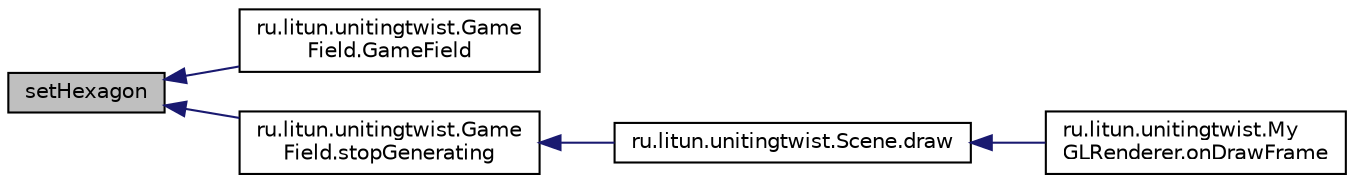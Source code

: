 digraph "setHexagon"
{
  edge [fontname="Helvetica",fontsize="10",labelfontname="Helvetica",labelfontsize="10"];
  node [fontname="Helvetica",fontsize="10",shape=record];
  rankdir="LR";
  Node63 [label="setHexagon",height=0.2,width=0.4,color="black", fillcolor="grey75", style="filled", fontcolor="black"];
  Node63 -> Node64 [dir="back",color="midnightblue",fontsize="10",style="solid"];
  Node64 [label="ru.litun.unitingtwist.Game\lField.GameField",height=0.2,width=0.4,color="black", fillcolor="white", style="filled",URL="$classru_1_1litun_1_1unitingtwist_1_1_game_field.html#a60249e68db18dd0bc0bd4f2f29281531"];
  Node63 -> Node65 [dir="back",color="midnightblue",fontsize="10",style="solid"];
  Node65 [label="ru.litun.unitingtwist.Game\lField.stopGenerating",height=0.2,width=0.4,color="black", fillcolor="white", style="filled",URL="$classru_1_1litun_1_1unitingtwist_1_1_game_field.html#a28a9f1f8fa9987e78b712b22aa8792a3"];
  Node65 -> Node66 [dir="back",color="midnightblue",fontsize="10",style="solid"];
  Node66 [label="ru.litun.unitingtwist.Scene.draw",height=0.2,width=0.4,color="black", fillcolor="white", style="filled",URL="$classru_1_1litun_1_1unitingtwist_1_1_scene.html#ace8a0d2a4e41b6d83897d48fd91a7ab3"];
  Node66 -> Node67 [dir="back",color="midnightblue",fontsize="10",style="solid"];
  Node67 [label="ru.litun.unitingtwist.My\lGLRenderer.onDrawFrame",height=0.2,width=0.4,color="black", fillcolor="white", style="filled",URL="$classru_1_1litun_1_1unitingtwist_1_1_my_g_l_renderer.html#aba4bf3428902adb204d17703e7afcbc9"];
}
